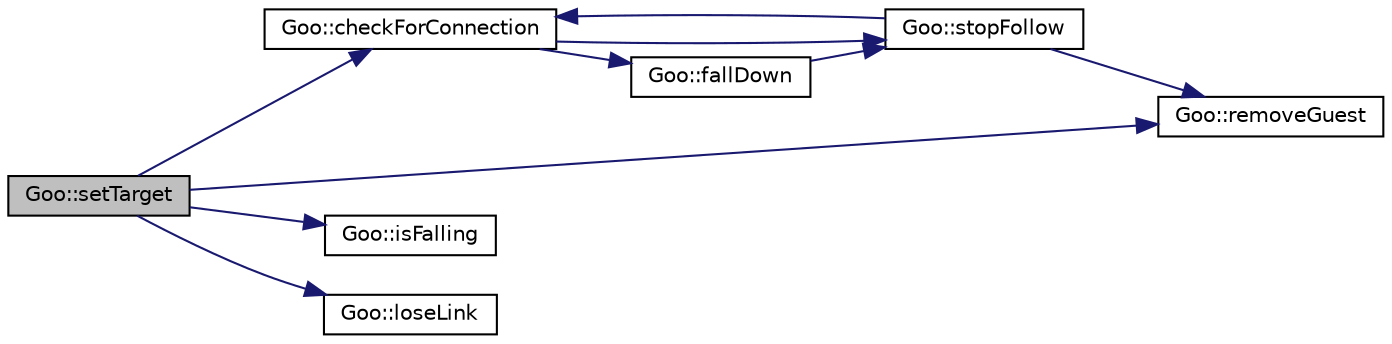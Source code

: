 digraph G
{
  edge [fontname="Helvetica",fontsize="10",labelfontname="Helvetica",labelfontsize="10"];
  node [fontname="Helvetica",fontsize="10",shape=record];
  rankdir="LR";
  Node1 [label="Goo::setTarget",height=0.2,width=0.4,color="black", fillcolor="grey75", style="filled" fontcolor="black"];
  Node1 -> Node2 [color="midnightblue",fontsize="10",style="solid",fontname="Helvetica"];
  Node2 [label="Goo::checkForConnection",height=0.2,width=0.4,color="black", fillcolor="white", style="filled",URL="$classGoo.html#abfc4ee3aa7503c26f1bd4e2024f666e4"];
  Node2 -> Node3 [color="midnightblue",fontsize="10",style="solid",fontname="Helvetica"];
  Node3 [label="Goo::stopFollow",height=0.2,width=0.4,color="black", fillcolor="white", style="filled",URL="$classGoo.html#a83a93e67d95635456f9bf4bcfb1ccf32"];
  Node3 -> Node2 [color="midnightblue",fontsize="10",style="solid",fontname="Helvetica"];
  Node3 -> Node4 [color="midnightblue",fontsize="10",style="solid",fontname="Helvetica"];
  Node4 [label="Goo::removeGuest",height=0.2,width=0.4,color="black", fillcolor="white", style="filled",URL="$classGoo.html#a048114698e7a5f9912bfc09f19470264"];
  Node2 -> Node5 [color="midnightblue",fontsize="10",style="solid",fontname="Helvetica"];
  Node5 [label="Goo::fallDown",height=0.2,width=0.4,color="black", fillcolor="white", style="filled",URL="$classGoo.html#aefb4ce872af2583c479f2b41d9b494ab"];
  Node5 -> Node3 [color="midnightblue",fontsize="10",style="solid",fontname="Helvetica"];
  Node1 -> Node6 [color="midnightblue",fontsize="10",style="solid",fontname="Helvetica"];
  Node6 [label="Goo::isFalling",height=0.2,width=0.4,color="black", fillcolor="white", style="filled",URL="$classGoo.html#a53158659a709175d3ed4f93a62eced46"];
  Node1 -> Node7 [color="midnightblue",fontsize="10",style="solid",fontname="Helvetica"];
  Node7 [label="Goo::loseLink",height=0.2,width=0.4,color="black", fillcolor="white", style="filled",URL="$classGoo.html#a8dbb600f747f7e1bd4bc47629cbc9ec9"];
  Node1 -> Node4 [color="midnightblue",fontsize="10",style="solid",fontname="Helvetica"];
}
